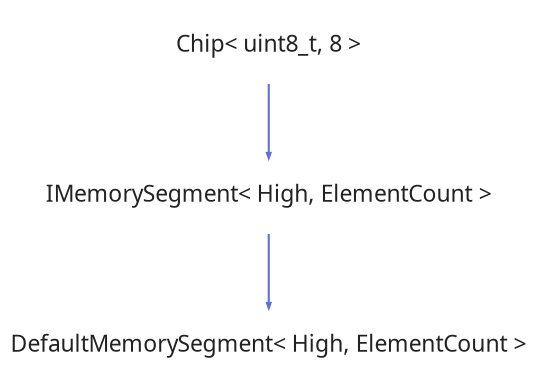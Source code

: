 digraph {
 rankdir = "TB"
 bgcolor = none;
 node [
   shape     = none
   fontname  = "Segoe UI"
   fontsize  = "11"
   fontcolor = "#222222ff"
   color     = "#cacde8ff"
   fillcolor = "#e6e8faff"
   margin    = "0.01"
 ]
 edge [
   arrowsize = "0.25"
   fontname  = "Segoe UI"
   fontsize  = "11"
   color     = "#606ee0ff"
   fontcolor = "#222222ff"
 ]
 0[
   label = "Chip&lt; uint8_t, 8 &gt;"
 ]
 1[
   label = "IMemorySegment&lt; High, ElementCount &gt;"
 ]
 2[
   label = "DefaultMemorySegment&lt; High, ElementCount &gt;"
 ]
 1->2
 0->1
}
